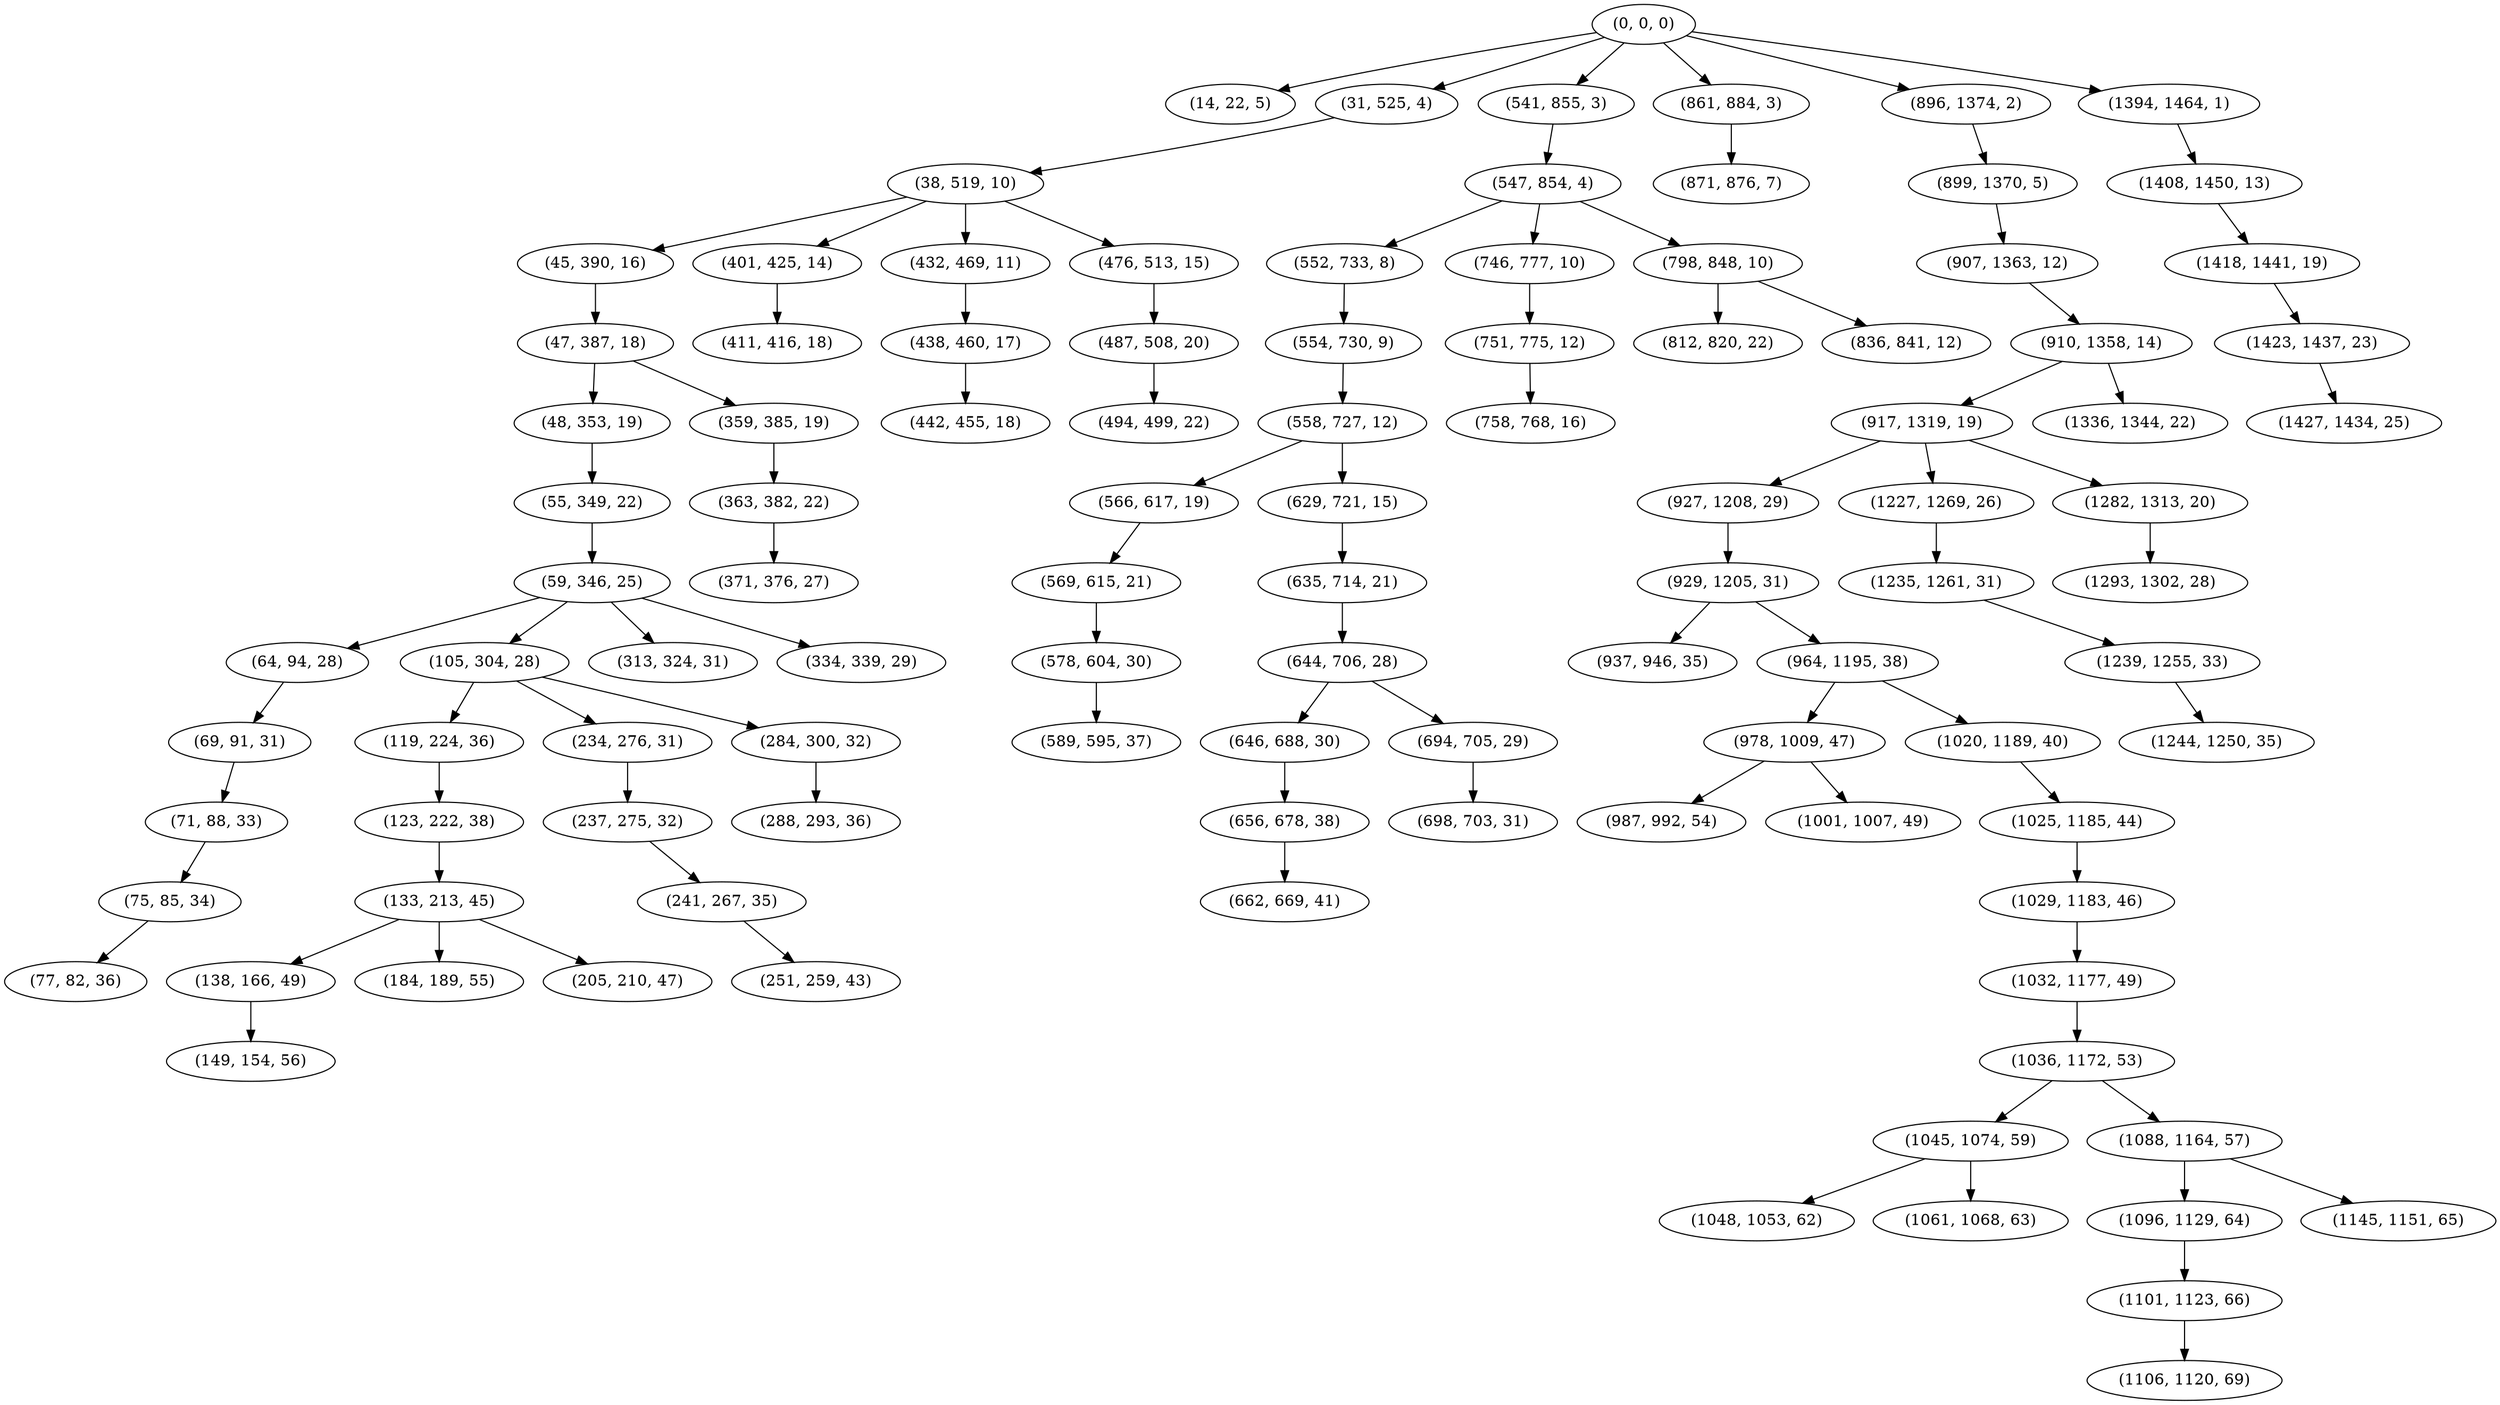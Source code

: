 digraph tree {
    "(0, 0, 0)";
    "(14, 22, 5)";
    "(31, 525, 4)";
    "(38, 519, 10)";
    "(45, 390, 16)";
    "(47, 387, 18)";
    "(48, 353, 19)";
    "(55, 349, 22)";
    "(59, 346, 25)";
    "(64, 94, 28)";
    "(69, 91, 31)";
    "(71, 88, 33)";
    "(75, 85, 34)";
    "(77, 82, 36)";
    "(105, 304, 28)";
    "(119, 224, 36)";
    "(123, 222, 38)";
    "(133, 213, 45)";
    "(138, 166, 49)";
    "(149, 154, 56)";
    "(184, 189, 55)";
    "(205, 210, 47)";
    "(234, 276, 31)";
    "(237, 275, 32)";
    "(241, 267, 35)";
    "(251, 259, 43)";
    "(284, 300, 32)";
    "(288, 293, 36)";
    "(313, 324, 31)";
    "(334, 339, 29)";
    "(359, 385, 19)";
    "(363, 382, 22)";
    "(371, 376, 27)";
    "(401, 425, 14)";
    "(411, 416, 18)";
    "(432, 469, 11)";
    "(438, 460, 17)";
    "(442, 455, 18)";
    "(476, 513, 15)";
    "(487, 508, 20)";
    "(494, 499, 22)";
    "(541, 855, 3)";
    "(547, 854, 4)";
    "(552, 733, 8)";
    "(554, 730, 9)";
    "(558, 727, 12)";
    "(566, 617, 19)";
    "(569, 615, 21)";
    "(578, 604, 30)";
    "(589, 595, 37)";
    "(629, 721, 15)";
    "(635, 714, 21)";
    "(644, 706, 28)";
    "(646, 688, 30)";
    "(656, 678, 38)";
    "(662, 669, 41)";
    "(694, 705, 29)";
    "(698, 703, 31)";
    "(746, 777, 10)";
    "(751, 775, 12)";
    "(758, 768, 16)";
    "(798, 848, 10)";
    "(812, 820, 22)";
    "(836, 841, 12)";
    "(861, 884, 3)";
    "(871, 876, 7)";
    "(896, 1374, 2)";
    "(899, 1370, 5)";
    "(907, 1363, 12)";
    "(910, 1358, 14)";
    "(917, 1319, 19)";
    "(927, 1208, 29)";
    "(929, 1205, 31)";
    "(937, 946, 35)";
    "(964, 1195, 38)";
    "(978, 1009, 47)";
    "(987, 992, 54)";
    "(1001, 1007, 49)";
    "(1020, 1189, 40)";
    "(1025, 1185, 44)";
    "(1029, 1183, 46)";
    "(1032, 1177, 49)";
    "(1036, 1172, 53)";
    "(1045, 1074, 59)";
    "(1048, 1053, 62)";
    "(1061, 1068, 63)";
    "(1088, 1164, 57)";
    "(1096, 1129, 64)";
    "(1101, 1123, 66)";
    "(1106, 1120, 69)";
    "(1145, 1151, 65)";
    "(1227, 1269, 26)";
    "(1235, 1261, 31)";
    "(1239, 1255, 33)";
    "(1244, 1250, 35)";
    "(1282, 1313, 20)";
    "(1293, 1302, 28)";
    "(1336, 1344, 22)";
    "(1394, 1464, 1)";
    "(1408, 1450, 13)";
    "(1418, 1441, 19)";
    "(1423, 1437, 23)";
    "(1427, 1434, 25)";
    "(0, 0, 0)" -> "(14, 22, 5)";
    "(0, 0, 0)" -> "(31, 525, 4)";
    "(0, 0, 0)" -> "(541, 855, 3)";
    "(0, 0, 0)" -> "(861, 884, 3)";
    "(0, 0, 0)" -> "(896, 1374, 2)";
    "(0, 0, 0)" -> "(1394, 1464, 1)";
    "(31, 525, 4)" -> "(38, 519, 10)";
    "(38, 519, 10)" -> "(45, 390, 16)";
    "(38, 519, 10)" -> "(401, 425, 14)";
    "(38, 519, 10)" -> "(432, 469, 11)";
    "(38, 519, 10)" -> "(476, 513, 15)";
    "(45, 390, 16)" -> "(47, 387, 18)";
    "(47, 387, 18)" -> "(48, 353, 19)";
    "(47, 387, 18)" -> "(359, 385, 19)";
    "(48, 353, 19)" -> "(55, 349, 22)";
    "(55, 349, 22)" -> "(59, 346, 25)";
    "(59, 346, 25)" -> "(64, 94, 28)";
    "(59, 346, 25)" -> "(105, 304, 28)";
    "(59, 346, 25)" -> "(313, 324, 31)";
    "(59, 346, 25)" -> "(334, 339, 29)";
    "(64, 94, 28)" -> "(69, 91, 31)";
    "(69, 91, 31)" -> "(71, 88, 33)";
    "(71, 88, 33)" -> "(75, 85, 34)";
    "(75, 85, 34)" -> "(77, 82, 36)";
    "(105, 304, 28)" -> "(119, 224, 36)";
    "(105, 304, 28)" -> "(234, 276, 31)";
    "(105, 304, 28)" -> "(284, 300, 32)";
    "(119, 224, 36)" -> "(123, 222, 38)";
    "(123, 222, 38)" -> "(133, 213, 45)";
    "(133, 213, 45)" -> "(138, 166, 49)";
    "(133, 213, 45)" -> "(184, 189, 55)";
    "(133, 213, 45)" -> "(205, 210, 47)";
    "(138, 166, 49)" -> "(149, 154, 56)";
    "(234, 276, 31)" -> "(237, 275, 32)";
    "(237, 275, 32)" -> "(241, 267, 35)";
    "(241, 267, 35)" -> "(251, 259, 43)";
    "(284, 300, 32)" -> "(288, 293, 36)";
    "(359, 385, 19)" -> "(363, 382, 22)";
    "(363, 382, 22)" -> "(371, 376, 27)";
    "(401, 425, 14)" -> "(411, 416, 18)";
    "(432, 469, 11)" -> "(438, 460, 17)";
    "(438, 460, 17)" -> "(442, 455, 18)";
    "(476, 513, 15)" -> "(487, 508, 20)";
    "(487, 508, 20)" -> "(494, 499, 22)";
    "(541, 855, 3)" -> "(547, 854, 4)";
    "(547, 854, 4)" -> "(552, 733, 8)";
    "(547, 854, 4)" -> "(746, 777, 10)";
    "(547, 854, 4)" -> "(798, 848, 10)";
    "(552, 733, 8)" -> "(554, 730, 9)";
    "(554, 730, 9)" -> "(558, 727, 12)";
    "(558, 727, 12)" -> "(566, 617, 19)";
    "(558, 727, 12)" -> "(629, 721, 15)";
    "(566, 617, 19)" -> "(569, 615, 21)";
    "(569, 615, 21)" -> "(578, 604, 30)";
    "(578, 604, 30)" -> "(589, 595, 37)";
    "(629, 721, 15)" -> "(635, 714, 21)";
    "(635, 714, 21)" -> "(644, 706, 28)";
    "(644, 706, 28)" -> "(646, 688, 30)";
    "(644, 706, 28)" -> "(694, 705, 29)";
    "(646, 688, 30)" -> "(656, 678, 38)";
    "(656, 678, 38)" -> "(662, 669, 41)";
    "(694, 705, 29)" -> "(698, 703, 31)";
    "(746, 777, 10)" -> "(751, 775, 12)";
    "(751, 775, 12)" -> "(758, 768, 16)";
    "(798, 848, 10)" -> "(812, 820, 22)";
    "(798, 848, 10)" -> "(836, 841, 12)";
    "(861, 884, 3)" -> "(871, 876, 7)";
    "(896, 1374, 2)" -> "(899, 1370, 5)";
    "(899, 1370, 5)" -> "(907, 1363, 12)";
    "(907, 1363, 12)" -> "(910, 1358, 14)";
    "(910, 1358, 14)" -> "(917, 1319, 19)";
    "(910, 1358, 14)" -> "(1336, 1344, 22)";
    "(917, 1319, 19)" -> "(927, 1208, 29)";
    "(917, 1319, 19)" -> "(1227, 1269, 26)";
    "(917, 1319, 19)" -> "(1282, 1313, 20)";
    "(927, 1208, 29)" -> "(929, 1205, 31)";
    "(929, 1205, 31)" -> "(937, 946, 35)";
    "(929, 1205, 31)" -> "(964, 1195, 38)";
    "(964, 1195, 38)" -> "(978, 1009, 47)";
    "(964, 1195, 38)" -> "(1020, 1189, 40)";
    "(978, 1009, 47)" -> "(987, 992, 54)";
    "(978, 1009, 47)" -> "(1001, 1007, 49)";
    "(1020, 1189, 40)" -> "(1025, 1185, 44)";
    "(1025, 1185, 44)" -> "(1029, 1183, 46)";
    "(1029, 1183, 46)" -> "(1032, 1177, 49)";
    "(1032, 1177, 49)" -> "(1036, 1172, 53)";
    "(1036, 1172, 53)" -> "(1045, 1074, 59)";
    "(1036, 1172, 53)" -> "(1088, 1164, 57)";
    "(1045, 1074, 59)" -> "(1048, 1053, 62)";
    "(1045, 1074, 59)" -> "(1061, 1068, 63)";
    "(1088, 1164, 57)" -> "(1096, 1129, 64)";
    "(1088, 1164, 57)" -> "(1145, 1151, 65)";
    "(1096, 1129, 64)" -> "(1101, 1123, 66)";
    "(1101, 1123, 66)" -> "(1106, 1120, 69)";
    "(1227, 1269, 26)" -> "(1235, 1261, 31)";
    "(1235, 1261, 31)" -> "(1239, 1255, 33)";
    "(1239, 1255, 33)" -> "(1244, 1250, 35)";
    "(1282, 1313, 20)" -> "(1293, 1302, 28)";
    "(1394, 1464, 1)" -> "(1408, 1450, 13)";
    "(1408, 1450, 13)" -> "(1418, 1441, 19)";
    "(1418, 1441, 19)" -> "(1423, 1437, 23)";
    "(1423, 1437, 23)" -> "(1427, 1434, 25)";
}

